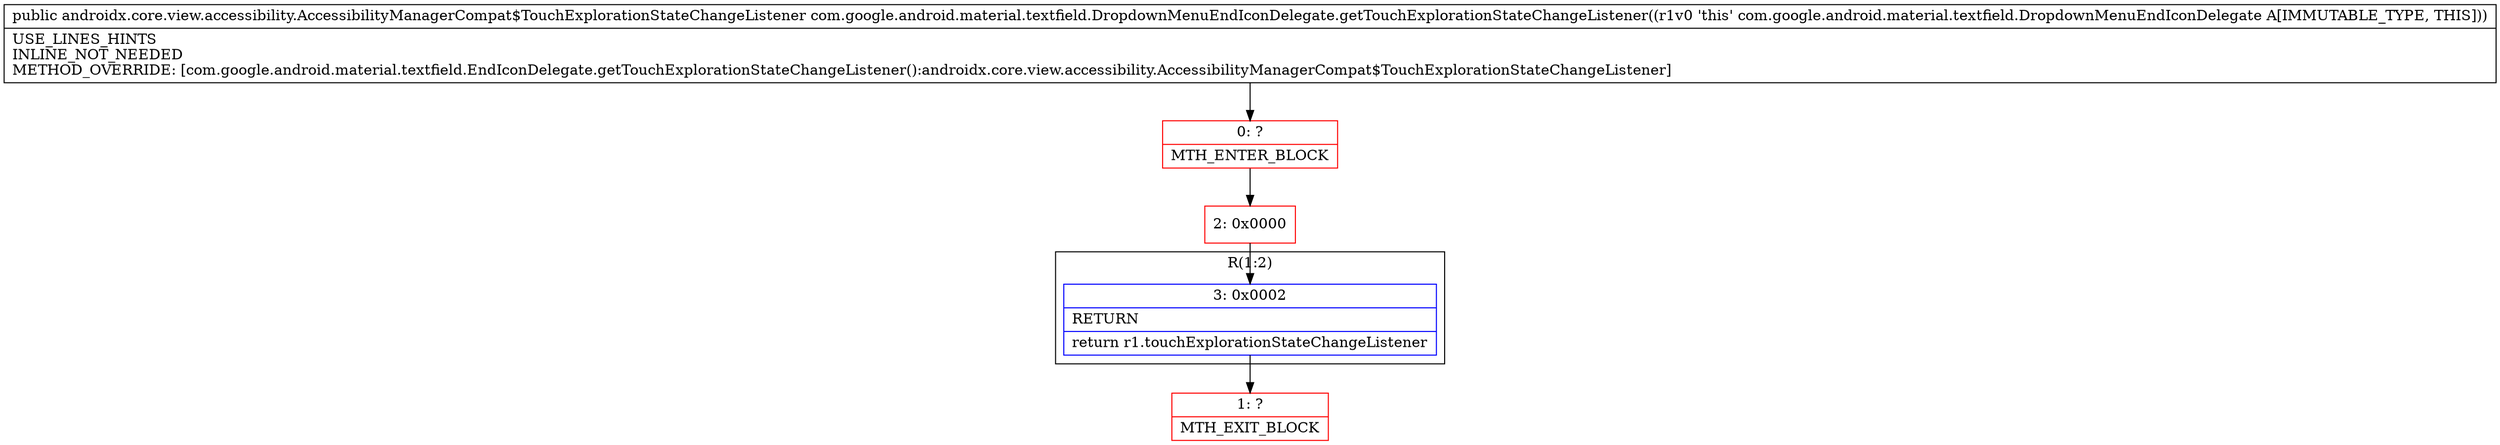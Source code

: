digraph "CFG forcom.google.android.material.textfield.DropdownMenuEndIconDelegate.getTouchExplorationStateChangeListener()Landroidx\/core\/view\/accessibility\/AccessibilityManagerCompat$TouchExplorationStateChangeListener;" {
subgraph cluster_Region_2091027182 {
label = "R(1:2)";
node [shape=record,color=blue];
Node_3 [shape=record,label="{3\:\ 0x0002|RETURN\l|return r1.touchExplorationStateChangeListener\l}"];
}
Node_0 [shape=record,color=red,label="{0\:\ ?|MTH_ENTER_BLOCK\l}"];
Node_2 [shape=record,color=red,label="{2\:\ 0x0000}"];
Node_1 [shape=record,color=red,label="{1\:\ ?|MTH_EXIT_BLOCK\l}"];
MethodNode[shape=record,label="{public androidx.core.view.accessibility.AccessibilityManagerCompat$TouchExplorationStateChangeListener com.google.android.material.textfield.DropdownMenuEndIconDelegate.getTouchExplorationStateChangeListener((r1v0 'this' com.google.android.material.textfield.DropdownMenuEndIconDelegate A[IMMUTABLE_TYPE, THIS]))  | USE_LINES_HINTS\lINLINE_NOT_NEEDED\lMETHOD_OVERRIDE: [com.google.android.material.textfield.EndIconDelegate.getTouchExplorationStateChangeListener():androidx.core.view.accessibility.AccessibilityManagerCompat$TouchExplorationStateChangeListener]\l}"];
MethodNode -> Node_0;Node_3 -> Node_1;
Node_0 -> Node_2;
Node_2 -> Node_3;
}


